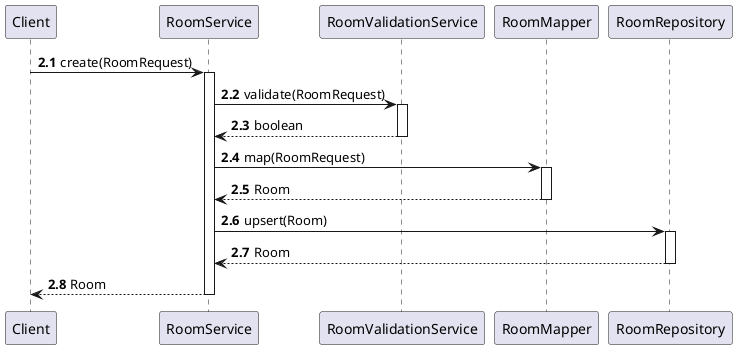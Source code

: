 @startuml
'https://plantuml.com/sequence-diagram
participant Client
participant RoomService
participant RoomValidationService
participant RoomMapper
participant RoomRepository

autonumber 2.1

Client -> RoomService: create(RoomRequest)
    activate RoomService
    RoomService -> RoomValidationService : validate(RoomRequest)
        activate RoomValidationService
    return boolean
    RoomService -> RoomMapper: map(RoomRequest)
        activate RoomMapper
    return Room
    RoomService -> RoomRepository: upsert(Room)
        activate RoomRepository
    return Room
return Room
@enduml